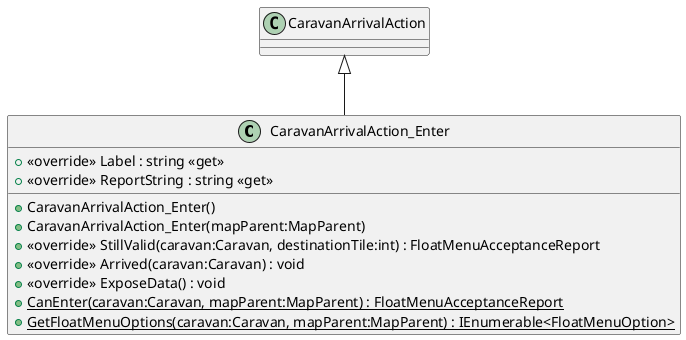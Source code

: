 @startuml
class CaravanArrivalAction_Enter {
    + <<override>> Label : string <<get>>
    + <<override>> ReportString : string <<get>>
    + CaravanArrivalAction_Enter()
    + CaravanArrivalAction_Enter(mapParent:MapParent)
    + <<override>> StillValid(caravan:Caravan, destinationTile:int) : FloatMenuAcceptanceReport
    + <<override>> Arrived(caravan:Caravan) : void
    + <<override>> ExposeData() : void
    + {static} CanEnter(caravan:Caravan, mapParent:MapParent) : FloatMenuAcceptanceReport
    + {static} GetFloatMenuOptions(caravan:Caravan, mapParent:MapParent) : IEnumerable<FloatMenuOption>
}
CaravanArrivalAction <|-- CaravanArrivalAction_Enter
@enduml

